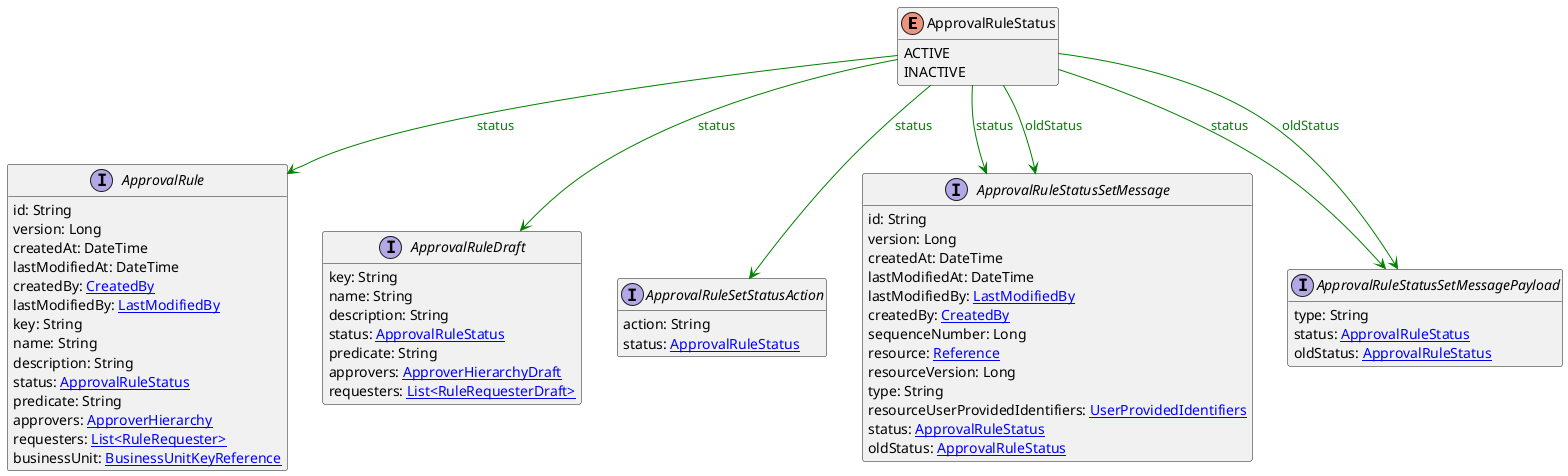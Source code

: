 @startuml

hide methods
enum ApprovalRuleStatus {
    ACTIVE
    INACTIVE
}
interface ApprovalRule [[ApprovalRule.svg]]  {
    id: String
    version: Long
    createdAt: DateTime
    lastModifiedAt: DateTime
    createdBy: [[CreatedBy.svg CreatedBy]]
    lastModifiedBy: [[LastModifiedBy.svg LastModifiedBy]]
    key: String
    name: String
    description: String
    status: [[ApprovalRuleStatus.svg ApprovalRuleStatus]]
    predicate: String
    approvers: [[ApproverHierarchy.svg ApproverHierarchy]]
    requesters: [[RuleRequester.svg List<RuleRequester>]]
    businessUnit: [[BusinessUnitKeyReference.svg BusinessUnitKeyReference]]
}
interface ApprovalRuleDraft [[ApprovalRuleDraft.svg]]  {
    key: String
    name: String
    description: String
    status: [[ApprovalRuleStatus.svg ApprovalRuleStatus]]
    predicate: String
    approvers: [[ApproverHierarchyDraft.svg ApproverHierarchyDraft]]
    requesters: [[RuleRequesterDraft.svg List<RuleRequesterDraft>]]
}
interface ApprovalRuleSetStatusAction [[ApprovalRuleSetStatusAction.svg]]  {
    action: String
    status: [[ApprovalRuleStatus.svg ApprovalRuleStatus]]
}
interface ApprovalRuleStatusSetMessage [[ApprovalRuleStatusSetMessage.svg]]  {
    id: String
    version: Long
    createdAt: DateTime
    lastModifiedAt: DateTime
    lastModifiedBy: [[LastModifiedBy.svg LastModifiedBy]]
    createdBy: [[CreatedBy.svg CreatedBy]]
    sequenceNumber: Long
    resource: [[Reference.svg Reference]]
    resourceVersion: Long
    type: String
    resourceUserProvidedIdentifiers: [[UserProvidedIdentifiers.svg UserProvidedIdentifiers]]
    status: [[ApprovalRuleStatus.svg ApprovalRuleStatus]]
    oldStatus: [[ApprovalRuleStatus.svg ApprovalRuleStatus]]
}
interface ApprovalRuleStatusSetMessagePayload [[ApprovalRuleStatusSetMessagePayload.svg]]  {
    type: String
    status: [[ApprovalRuleStatus.svg ApprovalRuleStatus]]
    oldStatus: [[ApprovalRuleStatus.svg ApprovalRuleStatus]]
}
ApprovalRuleStatus --> ApprovalRule #green;text:green : "status"
ApprovalRuleStatus --> ApprovalRuleDraft #green;text:green : "status"
ApprovalRuleStatus --> ApprovalRuleSetStatusAction #green;text:green : "status"
ApprovalRuleStatus --> ApprovalRuleStatusSetMessage #green;text:green : "status"
ApprovalRuleStatus --> ApprovalRuleStatusSetMessage #green;text:green : "oldStatus"
ApprovalRuleStatus --> ApprovalRuleStatusSetMessagePayload #green;text:green : "status"
ApprovalRuleStatus --> ApprovalRuleStatusSetMessagePayload #green;text:green : "oldStatus"
@enduml
